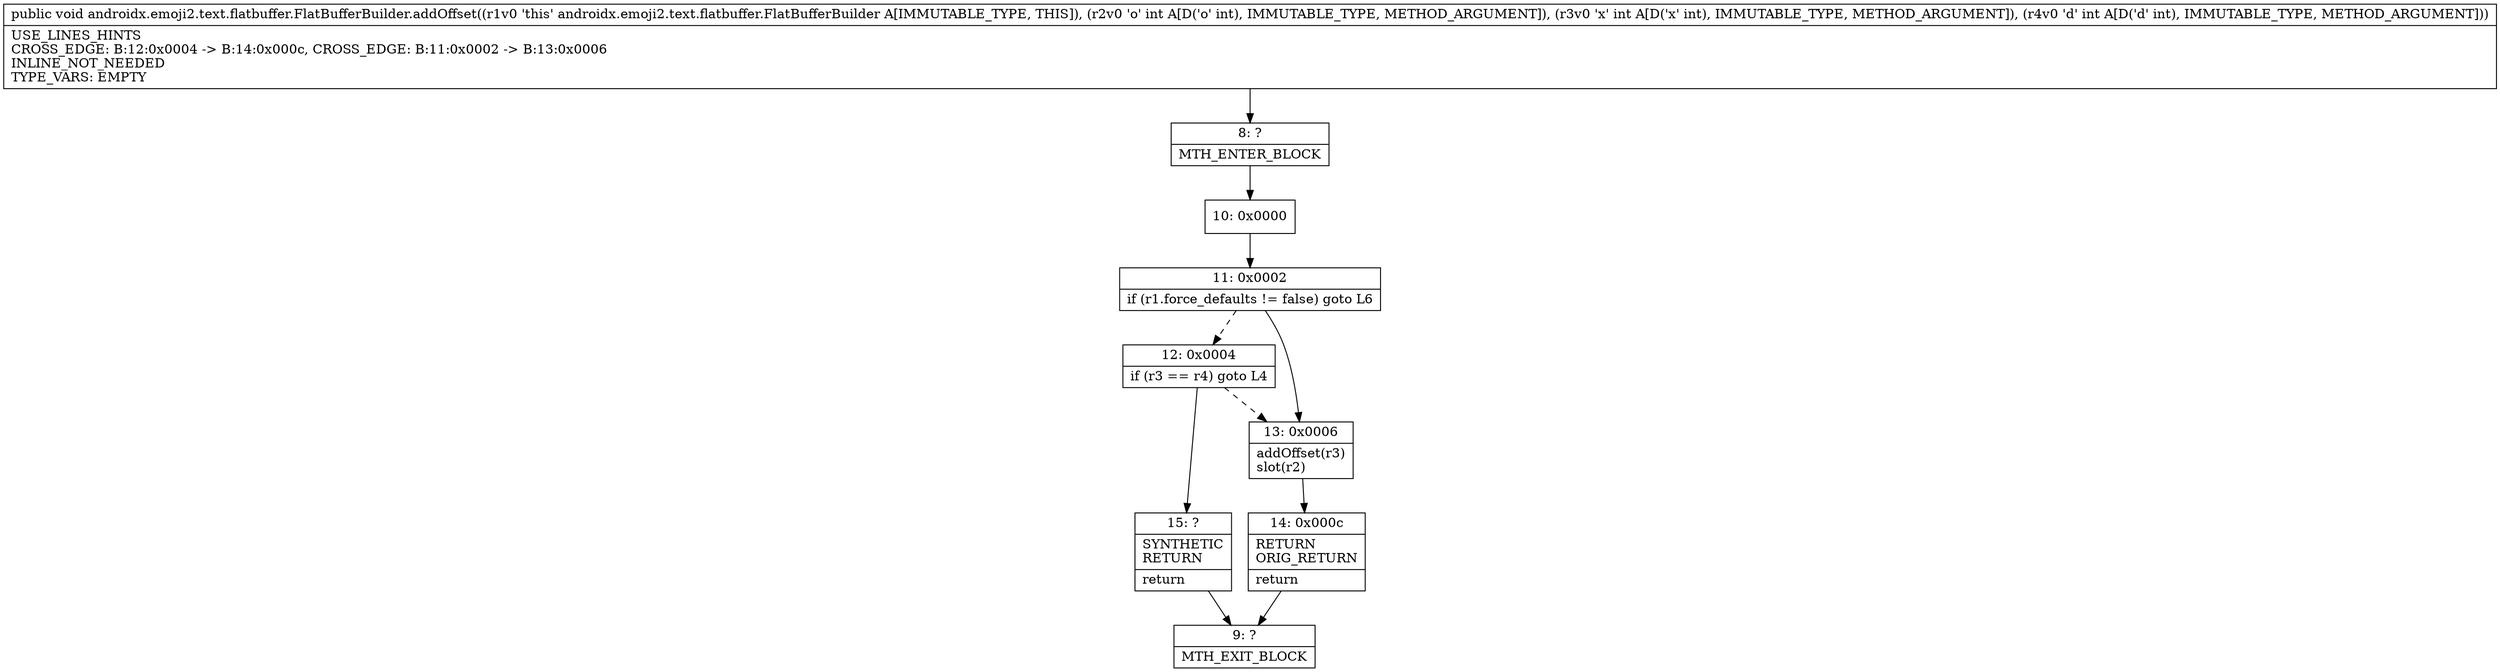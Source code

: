 digraph "CFG forandroidx.emoji2.text.flatbuffer.FlatBufferBuilder.addOffset(III)V" {
Node_8 [shape=record,label="{8\:\ ?|MTH_ENTER_BLOCK\l}"];
Node_10 [shape=record,label="{10\:\ 0x0000}"];
Node_11 [shape=record,label="{11\:\ 0x0002|if (r1.force_defaults != false) goto L6\l}"];
Node_12 [shape=record,label="{12\:\ 0x0004|if (r3 == r4) goto L4\l}"];
Node_15 [shape=record,label="{15\:\ ?|SYNTHETIC\lRETURN\l|return\l}"];
Node_9 [shape=record,label="{9\:\ ?|MTH_EXIT_BLOCK\l}"];
Node_13 [shape=record,label="{13\:\ 0x0006|addOffset(r3)\lslot(r2)\l}"];
Node_14 [shape=record,label="{14\:\ 0x000c|RETURN\lORIG_RETURN\l|return\l}"];
MethodNode[shape=record,label="{public void androidx.emoji2.text.flatbuffer.FlatBufferBuilder.addOffset((r1v0 'this' androidx.emoji2.text.flatbuffer.FlatBufferBuilder A[IMMUTABLE_TYPE, THIS]), (r2v0 'o' int A[D('o' int), IMMUTABLE_TYPE, METHOD_ARGUMENT]), (r3v0 'x' int A[D('x' int), IMMUTABLE_TYPE, METHOD_ARGUMENT]), (r4v0 'd' int A[D('d' int), IMMUTABLE_TYPE, METHOD_ARGUMENT]))  | USE_LINES_HINTS\lCROSS_EDGE: B:12:0x0004 \-\> B:14:0x000c, CROSS_EDGE: B:11:0x0002 \-\> B:13:0x0006\lINLINE_NOT_NEEDED\lTYPE_VARS: EMPTY\l}"];
MethodNode -> Node_8;Node_8 -> Node_10;
Node_10 -> Node_11;
Node_11 -> Node_12[style=dashed];
Node_11 -> Node_13;
Node_12 -> Node_13[style=dashed];
Node_12 -> Node_15;
Node_15 -> Node_9;
Node_13 -> Node_14;
Node_14 -> Node_9;
}

